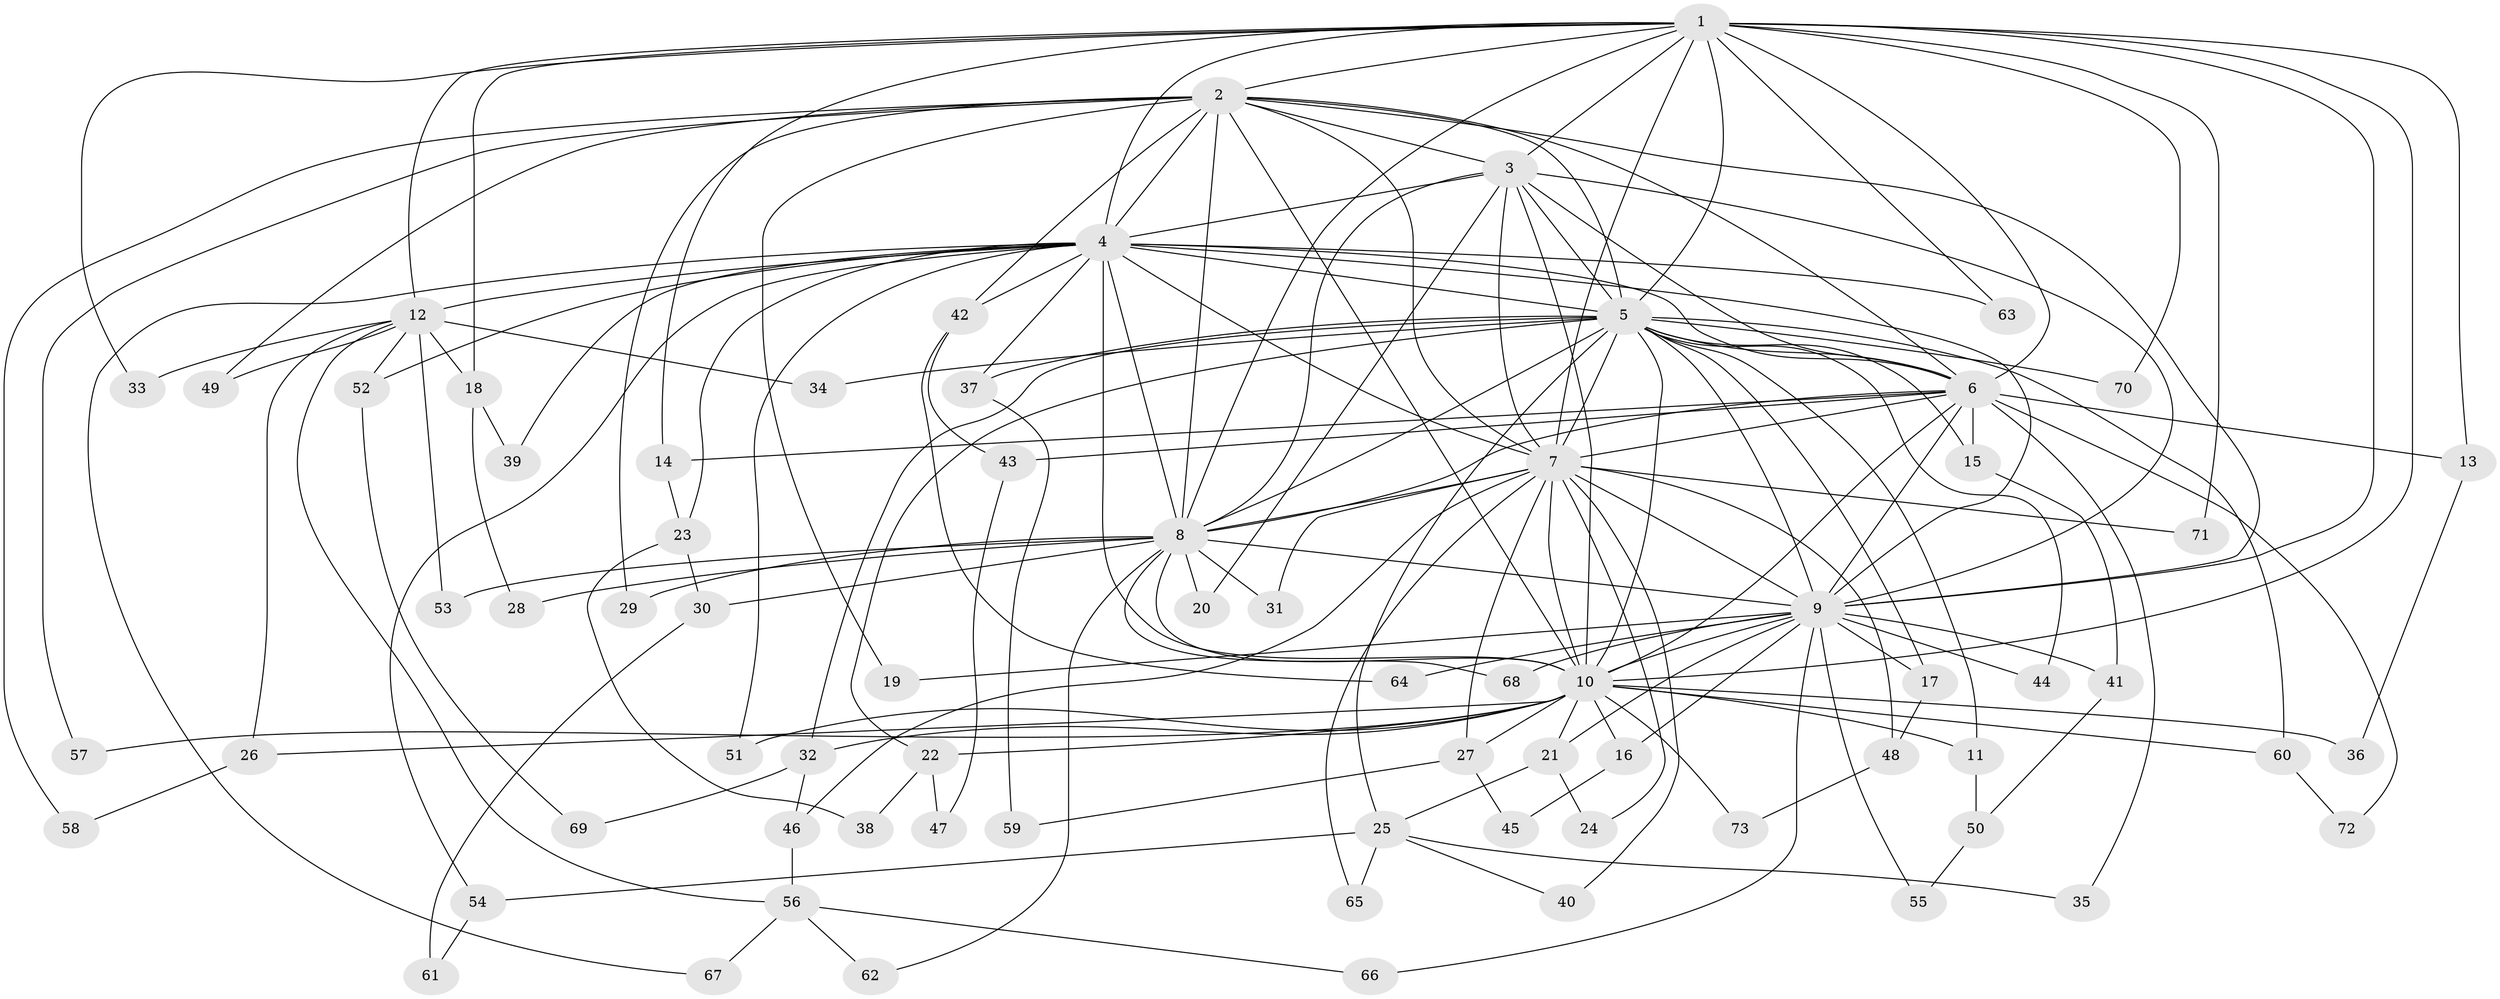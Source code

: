 // coarse degree distribution, {19: 0.02702702702702703, 3: 0.35135135135135137, 10: 0.02702702702702703, 5: 0.10810810810810811, 12: 0.02702702702702703, 9: 0.02702702702702703, 4: 0.13513513513513514, 15: 0.05405405405405406, 2: 0.16216216216216217, 17: 0.02702702702702703, 11: 0.02702702702702703, 13: 0.02702702702702703}
// Generated by graph-tools (version 1.1) at 2025/36/03/04/25 23:36:16]
// undirected, 73 vertices, 171 edges
graph export_dot {
  node [color=gray90,style=filled];
  1;
  2;
  3;
  4;
  5;
  6;
  7;
  8;
  9;
  10;
  11;
  12;
  13;
  14;
  15;
  16;
  17;
  18;
  19;
  20;
  21;
  22;
  23;
  24;
  25;
  26;
  27;
  28;
  29;
  30;
  31;
  32;
  33;
  34;
  35;
  36;
  37;
  38;
  39;
  40;
  41;
  42;
  43;
  44;
  45;
  46;
  47;
  48;
  49;
  50;
  51;
  52;
  53;
  54;
  55;
  56;
  57;
  58;
  59;
  60;
  61;
  62;
  63;
  64;
  65;
  66;
  67;
  68;
  69;
  70;
  71;
  72;
  73;
  1 -- 2;
  1 -- 3;
  1 -- 4;
  1 -- 5;
  1 -- 6;
  1 -- 7;
  1 -- 8;
  1 -- 9;
  1 -- 10;
  1 -- 12;
  1 -- 13;
  1 -- 14;
  1 -- 18;
  1 -- 33;
  1 -- 63;
  1 -- 70;
  1 -- 71;
  2 -- 3;
  2 -- 4;
  2 -- 5;
  2 -- 6;
  2 -- 7;
  2 -- 8;
  2 -- 9;
  2 -- 10;
  2 -- 19;
  2 -- 29;
  2 -- 42;
  2 -- 49;
  2 -- 57;
  2 -- 58;
  3 -- 4;
  3 -- 5;
  3 -- 6;
  3 -- 7;
  3 -- 8;
  3 -- 9;
  3 -- 10;
  3 -- 20;
  4 -- 5;
  4 -- 6;
  4 -- 7;
  4 -- 8;
  4 -- 9;
  4 -- 10;
  4 -- 12;
  4 -- 23;
  4 -- 37;
  4 -- 39;
  4 -- 42;
  4 -- 51;
  4 -- 52;
  4 -- 54;
  4 -- 63;
  4 -- 67;
  5 -- 6;
  5 -- 7;
  5 -- 8;
  5 -- 9;
  5 -- 10;
  5 -- 11;
  5 -- 15;
  5 -- 17;
  5 -- 22;
  5 -- 25;
  5 -- 32;
  5 -- 34;
  5 -- 37;
  5 -- 44;
  5 -- 60;
  5 -- 70;
  6 -- 7;
  6 -- 8;
  6 -- 9;
  6 -- 10;
  6 -- 13;
  6 -- 14;
  6 -- 15;
  6 -- 35;
  6 -- 43;
  6 -- 72;
  7 -- 8;
  7 -- 9;
  7 -- 10;
  7 -- 24;
  7 -- 27;
  7 -- 31;
  7 -- 40;
  7 -- 46;
  7 -- 48;
  7 -- 65;
  7 -- 71;
  8 -- 9;
  8 -- 10;
  8 -- 20;
  8 -- 28;
  8 -- 29;
  8 -- 30;
  8 -- 31;
  8 -- 53;
  8 -- 62;
  8 -- 68;
  9 -- 10;
  9 -- 16;
  9 -- 17;
  9 -- 19;
  9 -- 21;
  9 -- 41;
  9 -- 44;
  9 -- 55;
  9 -- 64;
  9 -- 66;
  9 -- 68;
  10 -- 11;
  10 -- 16;
  10 -- 21;
  10 -- 22;
  10 -- 26;
  10 -- 27;
  10 -- 32;
  10 -- 36;
  10 -- 51;
  10 -- 57;
  10 -- 60;
  10 -- 73;
  11 -- 50;
  12 -- 18;
  12 -- 26;
  12 -- 33;
  12 -- 34;
  12 -- 49;
  12 -- 52;
  12 -- 53;
  12 -- 56;
  13 -- 36;
  14 -- 23;
  15 -- 41;
  16 -- 45;
  17 -- 48;
  18 -- 28;
  18 -- 39;
  21 -- 24;
  21 -- 25;
  22 -- 38;
  22 -- 47;
  23 -- 30;
  23 -- 38;
  25 -- 35;
  25 -- 40;
  25 -- 54;
  25 -- 65;
  26 -- 58;
  27 -- 45;
  27 -- 59;
  30 -- 61;
  32 -- 46;
  32 -- 69;
  37 -- 59;
  41 -- 50;
  42 -- 43;
  42 -- 64;
  43 -- 47;
  46 -- 56;
  48 -- 73;
  50 -- 55;
  52 -- 69;
  54 -- 61;
  56 -- 62;
  56 -- 66;
  56 -- 67;
  60 -- 72;
}

